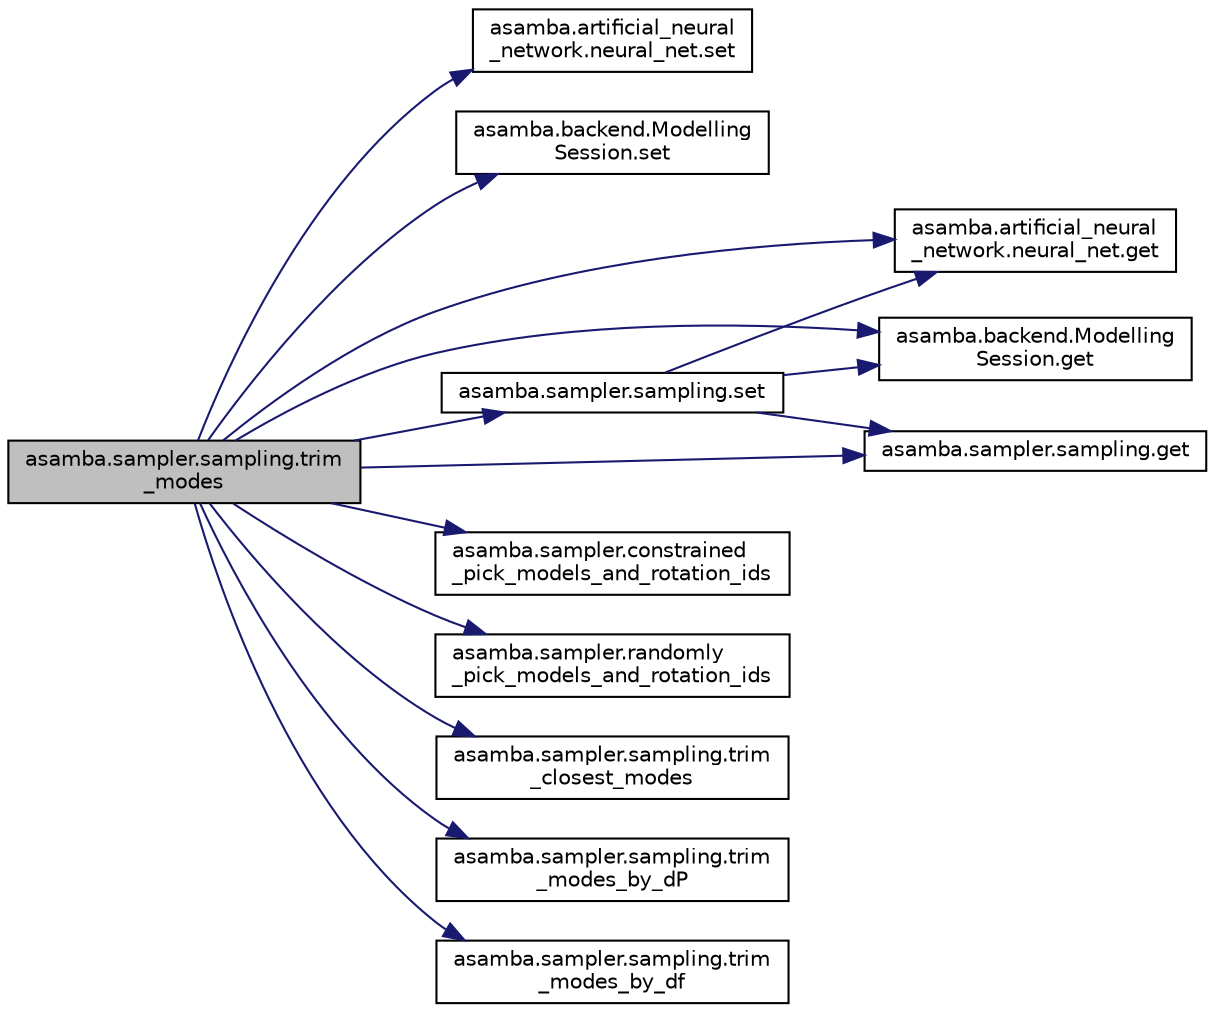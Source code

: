 digraph "asamba.sampler.sampling.trim_modes"
{
  edge [fontname="Helvetica",fontsize="10",labelfontname="Helvetica",labelfontsize="10"];
  node [fontname="Helvetica",fontsize="10",shape=record];
  rankdir="LR";
  Node55 [label="asamba.sampler.sampling.trim\l_modes",height=0.2,width=0.4,color="black", fillcolor="grey75", style="filled", fontcolor="black"];
  Node55 -> Node56 [color="midnightblue",fontsize="10",style="solid",fontname="Helvetica"];
  Node56 [label="asamba.artificial_neural\l_network.neural_net.set",height=0.2,width=0.4,color="black", fillcolor="white", style="filled",URL="$classasamba_1_1artificial__neural__network_1_1neural__net.html#afb2a64a48856eb07e4f48a3645d30843",tooltip="Setter. "];
  Node55 -> Node57 [color="midnightblue",fontsize="10",style="solid",fontname="Helvetica"];
  Node57 [label="asamba.backend.Modelling\lSession.set",height=0.2,width=0.4,color="black", fillcolor="white", style="filled",URL="$classasamba_1_1backend_1_1_modelling_session.html#a83549fd610225e6edea77914b0f65f30"];
  Node55 -> Node58 [color="midnightblue",fontsize="10",style="solid",fontname="Helvetica"];
  Node58 [label="asamba.sampler.sampling.set",height=0.2,width=0.4,color="black", fillcolor="white", style="filled",URL="$classasamba_1_1sampler_1_1sampling.html#a682af8a360751e2fb6dd215fe571ea43",tooltip="Setter. "];
  Node58 -> Node59 [color="midnightblue",fontsize="10",style="solid",fontname="Helvetica"];
  Node59 [label="asamba.artificial_neural\l_network.neural_net.get",height=0.2,width=0.4,color="black", fillcolor="white", style="filled",URL="$classasamba_1_1artificial__neural__network_1_1neural__net.html#ad916fe73e8028f451fadbdb0436da70e",tooltip="Getter. "];
  Node58 -> Node60 [color="midnightblue",fontsize="10",style="solid",fontname="Helvetica"];
  Node60 [label="asamba.backend.Modelling\lSession.get",height=0.2,width=0.4,color="black", fillcolor="white", style="filled",URL="$classasamba_1_1backend_1_1_modelling_session.html#a32588cc6e0b3869d3d5ef688953599d2"];
  Node58 -> Node61 [color="midnightblue",fontsize="10",style="solid",fontname="Helvetica"];
  Node61 [label="asamba.sampler.sampling.get",height=0.2,width=0.4,color="black", fillcolor="white", style="filled",URL="$classasamba_1_1sampler_1_1sampling.html#a9e11f6bf4371b3dbe372dcc75c47ad3a",tooltip="Getter. "];
  Node55 -> Node59 [color="midnightblue",fontsize="10",style="solid",fontname="Helvetica"];
  Node55 -> Node60 [color="midnightblue",fontsize="10",style="solid",fontname="Helvetica"];
  Node55 -> Node61 [color="midnightblue",fontsize="10",style="solid",fontname="Helvetica"];
  Node55 -> Node62 [color="midnightblue",fontsize="10",style="solid",fontname="Helvetica"];
  Node62 [label="asamba.sampler.constrained\l_pick_models_and_rotation_ids",height=0.2,width=0.4,color="black", fillcolor="white", style="filled",URL="$namespaceasamba_1_1sampler.html#a35fefd92d9be635fb89924a6778f9315"];
  Node55 -> Node63 [color="midnightblue",fontsize="10",style="solid",fontname="Helvetica"];
  Node63 [label="asamba.sampler.randomly\l_pick_models_and_rotation_ids",height=0.2,width=0.4,color="black", fillcolor="white", style="filled",URL="$namespaceasamba_1_1sampler.html#a75d171190ae15adb0e2c6fabf2c04e7a"];
  Node55 -> Node64 [color="midnightblue",fontsize="10",style="solid",fontname="Helvetica"];
  Node64 [label="asamba.sampler.sampling.trim\l_closest_modes",height=0.2,width=0.4,color="black", fillcolor="white", style="filled",URL="$classasamba_1_1sampler_1_1sampling.html#a75e186291813796d1114ccf2e1f3b2c3",tooltip="Trimming Functions Note: The signatures of the following three functions must be identical, because they are tossed into self.search_function, and can be called from external (inherited) modules. "];
  Node55 -> Node65 [color="midnightblue",fontsize="10",style="solid",fontname="Helvetica"];
  Node65 [label="asamba.sampler.sampling.trim\l_modes_by_dP",height=0.2,width=0.4,color="black", fillcolor="white", style="filled",URL="$classasamba_1_1sampler_1_1sampling.html#a8058c0e4f2aa8642f7b19daeb016d73a"];
  Node55 -> Node66 [color="midnightblue",fontsize="10",style="solid",fontname="Helvetica"];
  Node66 [label="asamba.sampler.sampling.trim\l_modes_by_df",height=0.2,width=0.4,color="black", fillcolor="white", style="filled",URL="$classasamba_1_1sampler_1_1sampling.html#a0fe5ca163f5e1c07a017783818535579"];
}
